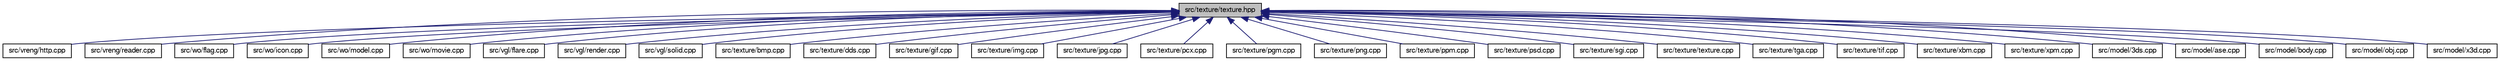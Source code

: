 digraph "src/texture/texture.hpp"
{
 // LATEX_PDF_SIZE
  bgcolor="transparent";
  edge [fontname="FreeSans",fontsize="10",labelfontname="FreeSans",labelfontsize="10"];
  node [fontname="FreeSans",fontsize="10",shape=record];
  Node1 [label="src/texture/texture.hpp",height=0.2,width=0.4,color="black", fillcolor="grey75", style="filled", fontcolor="black",tooltip=" "];
  Node1 -> Node2 [dir="back",color="midnightblue",fontsize="10",style="solid",fontname="FreeSans"];
  Node2 [label="src/vreng/http.cpp",height=0.2,width=0.4,color="black",URL="$a00035.html",tooltip=" "];
  Node1 -> Node3 [dir="back",color="midnightblue",fontsize="10",style="solid",fontname="FreeSans"];
  Node3 [label="src/vreng/reader.cpp",height=0.2,width=0.4,color="black",URL="$a00074.html",tooltip=" "];
  Node1 -> Node4 [dir="back",color="midnightblue",fontsize="10",style="solid",fontname="FreeSans"];
  Node4 [label="src/wo/flag.cpp",height=0.2,width=0.4,color="black",URL="$a00455.html",tooltip=" "];
  Node1 -> Node5 [dir="back",color="midnightblue",fontsize="10",style="solid",fontname="FreeSans"];
  Node5 [label="src/wo/icon.cpp",height=0.2,width=0.4,color="black",URL="$a00545.html",tooltip=" "];
  Node1 -> Node6 [dir="back",color="midnightblue",fontsize="10",style="solid",fontname="FreeSans"];
  Node6 [label="src/wo/model.cpp",height=0.2,width=0.4,color="black",URL="$a00587.html",tooltip=" "];
  Node1 -> Node7 [dir="back",color="midnightblue",fontsize="10",style="solid",fontname="FreeSans"];
  Node7 [label="src/wo/movie.cpp",height=0.2,width=0.4,color="black",URL="$a00599.html",tooltip=" "];
  Node1 -> Node8 [dir="back",color="midnightblue",fontsize="10",style="solid",fontname="FreeSans"];
  Node8 [label="src/vgl/flare.cpp",height=0.2,width=0.4,color="black",URL="$a00959.html",tooltip=" "];
  Node1 -> Node9 [dir="back",color="midnightblue",fontsize="10",style="solid",fontname="FreeSans"];
  Node9 [label="src/vgl/render.cpp",height=0.2,width=0.4,color="black",URL="$a00989.html",tooltip=" "];
  Node1 -> Node10 [dir="back",color="midnightblue",fontsize="10",style="solid",fontname="FreeSans"];
  Node10 [label="src/vgl/solid.cpp",height=0.2,width=0.4,color="black",URL="$a00995.html",tooltip=" "];
  Node1 -> Node11 [dir="back",color="midnightblue",fontsize="10",style="solid",fontname="FreeSans"];
  Node11 [label="src/texture/bmp.cpp",height=0.2,width=0.4,color="black",URL="$a01025.html",tooltip=" "];
  Node1 -> Node12 [dir="back",color="midnightblue",fontsize="10",style="solid",fontname="FreeSans"];
  Node12 [label="src/texture/dds.cpp",height=0.2,width=0.4,color="black",URL="$a01028.html",tooltip=" "];
  Node1 -> Node13 [dir="back",color="midnightblue",fontsize="10",style="solid",fontname="FreeSans"];
  Node13 [label="src/texture/gif.cpp",height=0.2,width=0.4,color="black",URL="$a01031.html",tooltip=" "];
  Node1 -> Node14 [dir="back",color="midnightblue",fontsize="10",style="solid",fontname="FreeSans"];
  Node14 [label="src/texture/img.cpp",height=0.2,width=0.4,color="black",URL="$a01040.html",tooltip=" "];
  Node1 -> Node15 [dir="back",color="midnightblue",fontsize="10",style="solid",fontname="FreeSans"];
  Node15 [label="src/texture/jpg.cpp",height=0.2,width=0.4,color="black",URL="$a01046.html",tooltip=" "];
  Node1 -> Node16 [dir="back",color="midnightblue",fontsize="10",style="solid",fontname="FreeSans"];
  Node16 [label="src/texture/pcx.cpp",height=0.2,width=0.4,color="black",URL="$a01049.html",tooltip=" "];
  Node1 -> Node17 [dir="back",color="midnightblue",fontsize="10",style="solid",fontname="FreeSans"];
  Node17 [label="src/texture/pgm.cpp",height=0.2,width=0.4,color="black",URL="$a01052.html",tooltip=" "];
  Node1 -> Node18 [dir="back",color="midnightblue",fontsize="10",style="solid",fontname="FreeSans"];
  Node18 [label="src/texture/png.cpp",height=0.2,width=0.4,color="black",URL="$a01055.html",tooltip=" "];
  Node1 -> Node19 [dir="back",color="midnightblue",fontsize="10",style="solid",fontname="FreeSans"];
  Node19 [label="src/texture/ppm.cpp",height=0.2,width=0.4,color="black",URL="$a01058.html",tooltip=" "];
  Node1 -> Node20 [dir="back",color="midnightblue",fontsize="10",style="solid",fontname="FreeSans"];
  Node20 [label="src/texture/psd.cpp",height=0.2,width=0.4,color="black",URL="$a01061.html",tooltip=" "];
  Node1 -> Node21 [dir="back",color="midnightblue",fontsize="10",style="solid",fontname="FreeSans"];
  Node21 [label="src/texture/sgi.cpp",height=0.2,width=0.4,color="black",URL="$a01064.html",tooltip=" "];
  Node1 -> Node22 [dir="back",color="midnightblue",fontsize="10",style="solid",fontname="FreeSans"];
  Node22 [label="src/texture/texture.cpp",height=0.2,width=0.4,color="black",URL="$a01067.html",tooltip=" "];
  Node1 -> Node23 [dir="back",color="midnightblue",fontsize="10",style="solid",fontname="FreeSans"];
  Node23 [label="src/texture/tga.cpp",height=0.2,width=0.4,color="black",URL="$a01073.html",tooltip=" "];
  Node1 -> Node24 [dir="back",color="midnightblue",fontsize="10",style="solid",fontname="FreeSans"];
  Node24 [label="src/texture/tif.cpp",height=0.2,width=0.4,color="black",URL="$a01076.html",tooltip=" "];
  Node1 -> Node25 [dir="back",color="midnightblue",fontsize="10",style="solid",fontname="FreeSans"];
  Node25 [label="src/texture/xbm.cpp",height=0.2,width=0.4,color="black",URL="$a01085.html",tooltip=" "];
  Node1 -> Node26 [dir="back",color="midnightblue",fontsize="10",style="solid",fontname="FreeSans"];
  Node26 [label="src/texture/xpm.cpp",height=0.2,width=0.4,color="black",URL="$a01088.html",tooltip=" "];
  Node1 -> Node27 [dir="back",color="midnightblue",fontsize="10",style="solid",fontname="FreeSans"];
  Node27 [label="src/model/3ds.cpp",height=0.2,width=0.4,color="black",URL="$a01091.html",tooltip=" "];
  Node1 -> Node28 [dir="back",color="midnightblue",fontsize="10",style="solid",fontname="FreeSans"];
  Node28 [label="src/model/ase.cpp",height=0.2,width=0.4,color="black",URL="$a01097.html",tooltip=" "];
  Node1 -> Node29 [dir="back",color="midnightblue",fontsize="10",style="solid",fontname="FreeSans"];
  Node29 [label="src/model/body.cpp",height=0.2,width=0.4,color="black",URL="$a01109.html",tooltip=" "];
  Node1 -> Node30 [dir="back",color="midnightblue",fontsize="10",style="solid",fontname="FreeSans"];
  Node30 [label="src/model/obj.cpp",height=0.2,width=0.4,color="black",URL="$a01193.html",tooltip=" "];
  Node1 -> Node31 [dir="back",color="midnightblue",fontsize="10",style="solid",fontname="FreeSans"];
  Node31 [label="src/model/x3d.cpp",height=0.2,width=0.4,color="black",URL="$a01217.html",tooltip=" "];
}
